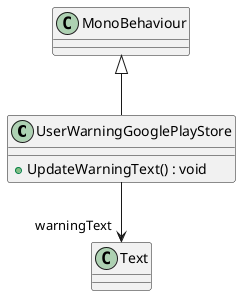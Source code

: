 @startuml
class UserWarningGooglePlayStore {
    + UpdateWarningText() : void
}
MonoBehaviour <|-- UserWarningGooglePlayStore
UserWarningGooglePlayStore --> "warningText" Text
@enduml
